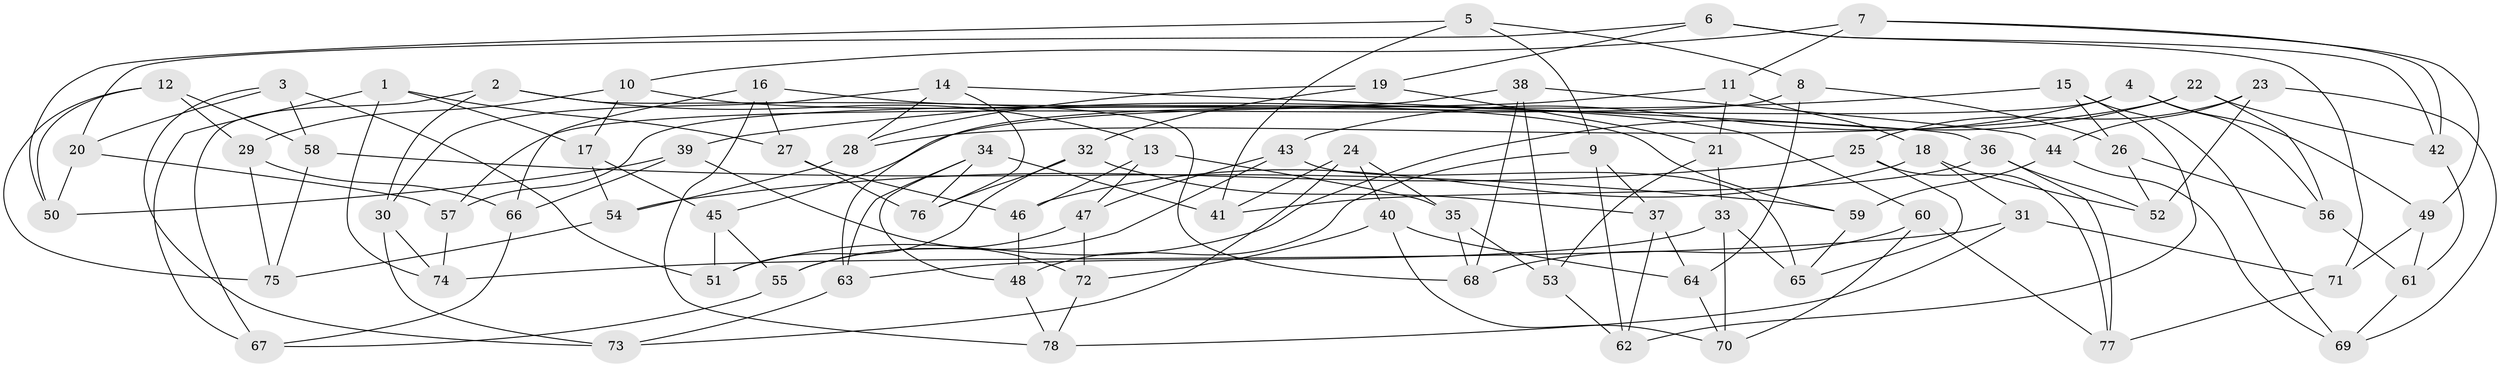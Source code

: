 // coarse degree distribution, {4: 0.16666666666666666, 9: 0.2916666666666667, 6: 0.16666666666666666, 8: 0.041666666666666664, 7: 0.08333333333333333, 5: 0.20833333333333334, 10: 0.041666666666666664}
// Generated by graph-tools (version 1.1) at 2025/53/03/04/25 22:53:54]
// undirected, 78 vertices, 156 edges
graph export_dot {
  node [color=gray90,style=filled];
  1;
  2;
  3;
  4;
  5;
  6;
  7;
  8;
  9;
  10;
  11;
  12;
  13;
  14;
  15;
  16;
  17;
  18;
  19;
  20;
  21;
  22;
  23;
  24;
  25;
  26;
  27;
  28;
  29;
  30;
  31;
  32;
  33;
  34;
  35;
  36;
  37;
  38;
  39;
  40;
  41;
  42;
  43;
  44;
  45;
  46;
  47;
  48;
  49;
  50;
  51;
  52;
  53;
  54;
  55;
  56;
  57;
  58;
  59;
  60;
  61;
  62;
  63;
  64;
  65;
  66;
  67;
  68;
  69;
  70;
  71;
  72;
  73;
  74;
  75;
  76;
  77;
  78;
  1 -- 17;
  1 -- 67;
  1 -- 74;
  1 -- 27;
  2 -- 13;
  2 -- 30;
  2 -- 68;
  2 -- 67;
  3 -- 20;
  3 -- 58;
  3 -- 51;
  3 -- 73;
  4 -- 57;
  4 -- 43;
  4 -- 49;
  4 -- 56;
  5 -- 9;
  5 -- 41;
  5 -- 8;
  5 -- 50;
  6 -- 42;
  6 -- 71;
  6 -- 19;
  6 -- 20;
  7 -- 42;
  7 -- 11;
  7 -- 10;
  7 -- 49;
  8 -- 64;
  8 -- 57;
  8 -- 26;
  9 -- 62;
  9 -- 48;
  9 -- 37;
  10 -- 17;
  10 -- 60;
  10 -- 29;
  11 -- 18;
  11 -- 45;
  11 -- 21;
  12 -- 58;
  12 -- 50;
  12 -- 29;
  12 -- 75;
  13 -- 35;
  13 -- 47;
  13 -- 46;
  14 -- 28;
  14 -- 36;
  14 -- 30;
  14 -- 76;
  15 -- 26;
  15 -- 62;
  15 -- 69;
  15 -- 39;
  16 -- 59;
  16 -- 66;
  16 -- 27;
  16 -- 78;
  17 -- 45;
  17 -- 54;
  18 -- 52;
  18 -- 46;
  18 -- 31;
  19 -- 32;
  19 -- 28;
  19 -- 21;
  20 -- 57;
  20 -- 50;
  21 -- 33;
  21 -- 53;
  22 -- 42;
  22 -- 56;
  22 -- 51;
  22 -- 28;
  23 -- 44;
  23 -- 52;
  23 -- 25;
  23 -- 69;
  24 -- 73;
  24 -- 40;
  24 -- 41;
  24 -- 35;
  25 -- 54;
  25 -- 65;
  25 -- 77;
  26 -- 52;
  26 -- 56;
  27 -- 46;
  27 -- 76;
  28 -- 54;
  29 -- 75;
  29 -- 66;
  30 -- 73;
  30 -- 74;
  31 -- 71;
  31 -- 78;
  31 -- 74;
  32 -- 37;
  32 -- 76;
  32 -- 51;
  33 -- 65;
  33 -- 70;
  33 -- 63;
  34 -- 48;
  34 -- 41;
  34 -- 76;
  34 -- 63;
  35 -- 53;
  35 -- 68;
  36 -- 52;
  36 -- 41;
  36 -- 77;
  37 -- 62;
  37 -- 64;
  38 -- 68;
  38 -- 53;
  38 -- 44;
  38 -- 63;
  39 -- 50;
  39 -- 72;
  39 -- 66;
  40 -- 72;
  40 -- 64;
  40 -- 70;
  42 -- 61;
  43 -- 65;
  43 -- 55;
  43 -- 47;
  44 -- 59;
  44 -- 69;
  45 -- 51;
  45 -- 55;
  46 -- 48;
  47 -- 55;
  47 -- 72;
  48 -- 78;
  49 -- 71;
  49 -- 61;
  53 -- 62;
  54 -- 75;
  55 -- 67;
  56 -- 61;
  57 -- 74;
  58 -- 75;
  58 -- 59;
  59 -- 65;
  60 -- 77;
  60 -- 68;
  60 -- 70;
  61 -- 69;
  63 -- 73;
  64 -- 70;
  66 -- 67;
  71 -- 77;
  72 -- 78;
}
